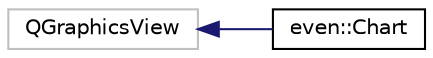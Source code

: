 digraph "Graphical Class Hierarchy"
{
  edge [fontname="Helvetica",fontsize="10",labelfontname="Helvetica",labelfontsize="10"];
  node [fontname="Helvetica",fontsize="10",shape=record];
  rankdir="LR";
  Node285 [label="QGraphicsView",height=0.2,width=0.4,color="grey75", fillcolor="white", style="filled"];
  Node285 -> Node0 [dir="back",color="midnightblue",fontsize="10",style="solid",fontname="Helvetica"];
  Node0 [label="even::Chart",height=0.2,width=0.4,color="black", fillcolor="white", style="filled",URL="$classeven_1_1_chart.html"];
}
